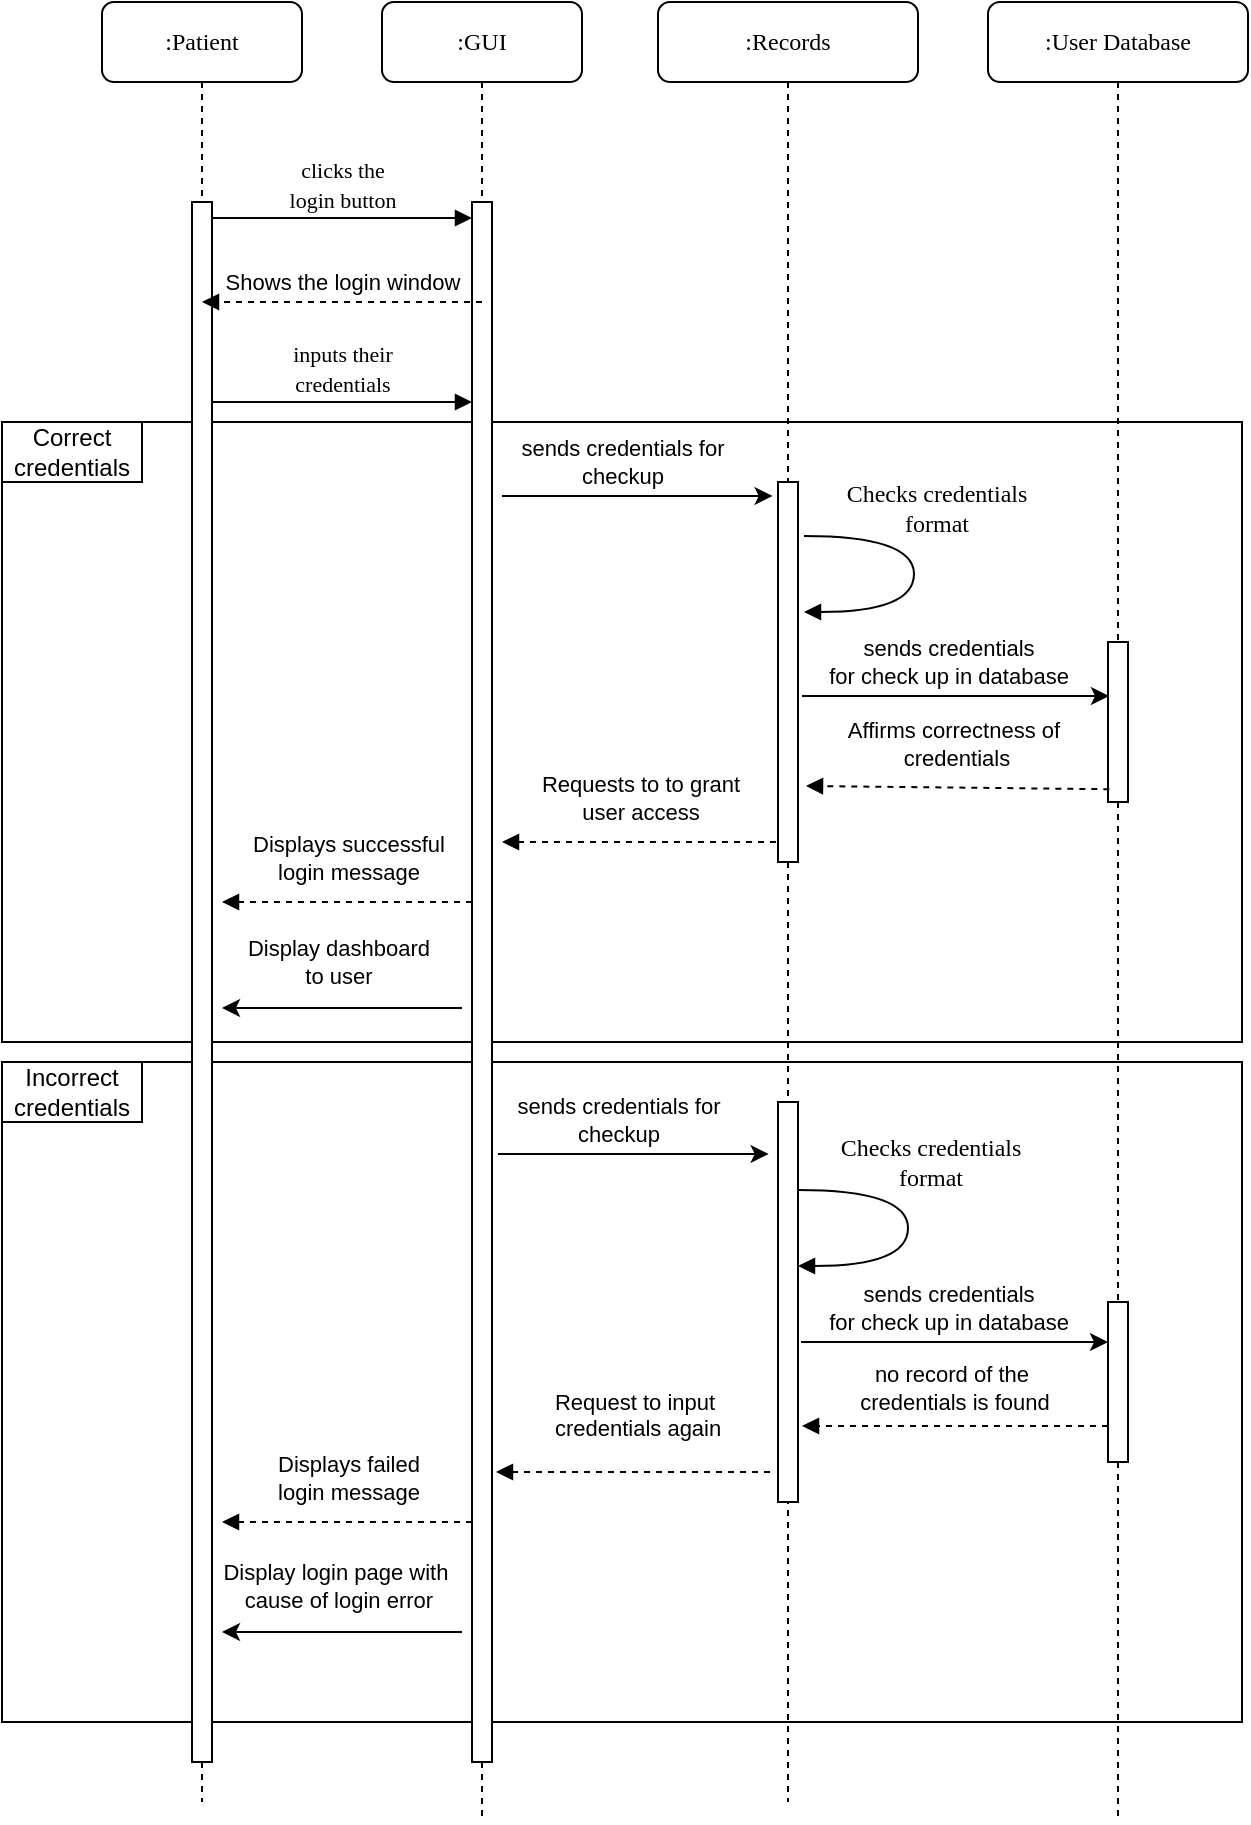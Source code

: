 <mxfile version="24.7.17">
  <diagram name="Page-1" id="13e1069c-82ec-6db2-03f1-153e76fe0fe0">
    <mxGraphModel dx="1186" dy="753" grid="1" gridSize="10" guides="1" tooltips="1" connect="1" arrows="1" fold="1" page="1" pageScale="1" pageWidth="1100" pageHeight="850" background="none" math="0" shadow="0">
      <root>
        <mxCell id="0" />
        <mxCell id="1" parent="0" />
        <mxCell id="_YgqkLYI4GzV4CjIsU5T-50" value="" style="rounded=0;whiteSpace=wrap;html=1;" parent="1" vertex="1">
          <mxGeometry x="50" y="610" width="620" height="330" as="geometry" />
        </mxCell>
        <mxCell id="_YgqkLYI4GzV4CjIsU5T-29" value="" style="rounded=0;whiteSpace=wrap;html=1;" parent="1" vertex="1">
          <mxGeometry x="50" y="290" width="620" height="310" as="geometry" />
        </mxCell>
        <mxCell id="7baba1c4bc27f4b0-2" value=":GUI" style="shape=umlLifeline;perimeter=lifelinePerimeter;whiteSpace=wrap;html=1;container=1;collapsible=0;recursiveResize=0;outlineConnect=0;rounded=1;shadow=0;comic=0;labelBackgroundColor=none;strokeWidth=1;fontFamily=Verdana;fontSize=12;align=center;" parent="1" vertex="1">
          <mxGeometry x="240" y="80" width="100" height="910" as="geometry" />
        </mxCell>
        <mxCell id="7baba1c4bc27f4b0-10" value="" style="html=1;points=[];perimeter=orthogonalPerimeter;rounded=0;shadow=0;comic=0;labelBackgroundColor=none;strokeWidth=1;fontFamily=Verdana;fontSize=12;align=center;" parent="7baba1c4bc27f4b0-2" vertex="1">
          <mxGeometry x="45" y="100" width="10" height="780" as="geometry" />
        </mxCell>
        <mxCell id="_YgqkLYI4GzV4CjIsU5T-8" value="&lt;font style=&quot;font-size: 11px;&quot;&gt;inputs their &lt;br&gt;credentials&lt;/font&gt;" style="html=1;verticalAlign=bottom;endArrow=block;entryX=0;entryY=0;labelBackgroundColor=none;fontFamily=Verdana;fontSize=12;edgeStyle=elbowEdgeStyle;elbow=vertical;" parent="7baba1c4bc27f4b0-2" edge="1">
          <mxGeometry relative="1" as="geometry">
            <mxPoint x="-85" y="200" as="sourcePoint" />
            <mxPoint x="45" y="200" as="targetPoint" />
          </mxGeometry>
        </mxCell>
        <mxCell id="_YgqkLYI4GzV4CjIsU5T-19" value="" style="html=1;verticalAlign=bottom;labelBackgroundColor=none;endArrow=block;endFill=1;dashed=1;rounded=0;exitX=0.067;exitY=0.92;exitDx=0;exitDy=0;exitPerimeter=0;" parent="7baba1c4bc27f4b0-2" edge="1">
          <mxGeometry width="160" relative="1" as="geometry">
            <mxPoint x="197" y="420" as="sourcePoint" />
            <mxPoint x="60" y="420" as="targetPoint" />
          </mxGeometry>
        </mxCell>
        <mxCell id="_YgqkLYI4GzV4CjIsU5T-20" value="Requests to to grant&lt;br&gt;user access" style="edgeLabel;html=1;align=center;verticalAlign=middle;resizable=0;points=[];" parent="_YgqkLYI4GzV4CjIsU5T-19" vertex="1" connectable="0">
          <mxGeometry x="0.101" y="-1" relative="1" as="geometry">
            <mxPoint x="7" y="-21" as="offset" />
          </mxGeometry>
        </mxCell>
        <mxCell id="_YgqkLYI4GzV4CjIsU5T-46" value="" style="html=1;verticalAlign=bottom;labelBackgroundColor=none;endArrow=block;endFill=1;dashed=1;rounded=0;exitX=0.067;exitY=0.92;exitDx=0;exitDy=0;exitPerimeter=0;" parent="7baba1c4bc27f4b0-2" edge="1">
          <mxGeometry width="160" relative="1" as="geometry">
            <mxPoint x="45" y="760" as="sourcePoint" />
            <mxPoint x="-80" y="760" as="targetPoint" />
          </mxGeometry>
        </mxCell>
        <mxCell id="_YgqkLYI4GzV4CjIsU5T-47" value="Displays failed&lt;br&gt;login message" style="edgeLabel;html=1;align=center;verticalAlign=middle;resizable=0;points=[];" parent="_YgqkLYI4GzV4CjIsU5T-46" vertex="1" connectable="0">
          <mxGeometry x="0.101" y="-1" relative="1" as="geometry">
            <mxPoint x="7" y="-21" as="offset" />
          </mxGeometry>
        </mxCell>
        <mxCell id="_YgqkLYI4GzV4CjIsU5T-48" value="" style="endArrow=classic;html=1;rounded=0;" parent="7baba1c4bc27f4b0-2" edge="1">
          <mxGeometry width="50" height="50" relative="1" as="geometry">
            <mxPoint x="40" y="815" as="sourcePoint" />
            <mxPoint x="-80" y="815" as="targetPoint" />
          </mxGeometry>
        </mxCell>
        <mxCell id="_YgqkLYI4GzV4CjIsU5T-49" value="Display login page with&amp;nbsp;&lt;br&gt;cause of login error" style="edgeLabel;html=1;align=center;verticalAlign=middle;resizable=0;points=[];" parent="_YgqkLYI4GzV4CjIsU5T-48" vertex="1" connectable="0">
          <mxGeometry x="0.034" y="5" relative="1" as="geometry">
            <mxPoint y="-28" as="offset" />
          </mxGeometry>
        </mxCell>
        <mxCell id="7baba1c4bc27f4b0-8" value=":Patient" style="shape=umlLifeline;perimeter=lifelinePerimeter;whiteSpace=wrap;html=1;container=1;collapsible=0;recursiveResize=0;outlineConnect=0;rounded=1;shadow=0;comic=0;labelBackgroundColor=none;strokeWidth=1;fontFamily=Verdana;fontSize=12;align=center;" parent="1" vertex="1">
          <mxGeometry x="100" y="80" width="100" height="900" as="geometry" />
        </mxCell>
        <mxCell id="7baba1c4bc27f4b0-9" value="" style="html=1;points=[];perimeter=orthogonalPerimeter;rounded=0;shadow=0;comic=0;labelBackgroundColor=none;strokeWidth=1;fontFamily=Verdana;fontSize=12;align=center;" parent="7baba1c4bc27f4b0-8" vertex="1">
          <mxGeometry x="45" y="100" width="10" height="780" as="geometry" />
        </mxCell>
        <mxCell id="_YgqkLYI4GzV4CjIsU5T-21" value="" style="html=1;verticalAlign=bottom;labelBackgroundColor=none;endArrow=block;endFill=1;dashed=1;rounded=0;exitX=0.067;exitY=0.92;exitDx=0;exitDy=0;exitPerimeter=0;" parent="7baba1c4bc27f4b0-8" edge="1">
          <mxGeometry width="160" relative="1" as="geometry">
            <mxPoint x="185" y="450" as="sourcePoint" />
            <mxPoint x="60" y="450" as="targetPoint" />
          </mxGeometry>
        </mxCell>
        <mxCell id="_YgqkLYI4GzV4CjIsU5T-22" value="Displays successful&lt;br&gt;login message" style="edgeLabel;html=1;align=center;verticalAlign=middle;resizable=0;points=[];" parent="_YgqkLYI4GzV4CjIsU5T-21" vertex="1" connectable="0">
          <mxGeometry x="0.101" y="-1" relative="1" as="geometry">
            <mxPoint x="7" y="-21" as="offset" />
          </mxGeometry>
        </mxCell>
        <mxCell id="7baba1c4bc27f4b0-11" value="&lt;font style=&quot;font-size: 11px;&quot;&gt;clicks the&lt;br&gt;login button&lt;/font&gt;" style="html=1;verticalAlign=bottom;endArrow=block;entryX=0;entryY=0;labelBackgroundColor=none;fontFamily=Verdana;fontSize=12;edgeStyle=elbowEdgeStyle;elbow=vertical;" parent="1" edge="1">
          <mxGeometry relative="1" as="geometry">
            <mxPoint x="155" y="188" as="sourcePoint" />
            <mxPoint x="285" y="188.0" as="targetPoint" />
          </mxGeometry>
        </mxCell>
        <mxCell id="_YgqkLYI4GzV4CjIsU5T-3" value=":User Database" style="shape=umlLifeline;perimeter=lifelinePerimeter;whiteSpace=wrap;html=1;container=1;collapsible=0;recursiveResize=0;outlineConnect=0;rounded=1;shadow=0;comic=0;labelBackgroundColor=none;strokeWidth=1;fontFamily=Verdana;fontSize=12;align=center;" parent="1" vertex="1">
          <mxGeometry x="543" y="80" width="130" height="910" as="geometry" />
        </mxCell>
        <mxCell id="_YgqkLYI4GzV4CjIsU5T-10" value="" style="html=1;points=[];perimeter=orthogonalPerimeter;rounded=0;shadow=0;comic=0;labelBackgroundColor=none;strokeWidth=1;fontFamily=Verdana;fontSize=12;align=center;" parent="_YgqkLYI4GzV4CjIsU5T-3" vertex="1">
          <mxGeometry x="60" y="320" width="10" height="80" as="geometry" />
        </mxCell>
        <mxCell id="_YgqkLYI4GzV4CjIsU5T-39" value="" style="endArrow=classic;html=1;rounded=0;" parent="_YgqkLYI4GzV4CjIsU5T-3" edge="1">
          <mxGeometry width="50" height="50" relative="1" as="geometry">
            <mxPoint x="-93.5" y="670" as="sourcePoint" />
            <mxPoint x="60" y="670.01" as="targetPoint" />
          </mxGeometry>
        </mxCell>
        <mxCell id="_YgqkLYI4GzV4CjIsU5T-40" value="sends credentials&lt;br&gt;for check up in database" style="edgeLabel;html=1;align=center;verticalAlign=middle;resizable=0;points=[];" parent="_YgqkLYI4GzV4CjIsU5T-39" vertex="1" connectable="0">
          <mxGeometry x="0.004" y="-2" relative="1" as="geometry">
            <mxPoint x="-4" y="-19" as="offset" />
          </mxGeometry>
        </mxCell>
        <mxCell id="_YgqkLYI4GzV4CjIsU5T-41" value="" style="html=1;points=[];perimeter=orthogonalPerimeter;rounded=0;shadow=0;comic=0;labelBackgroundColor=none;strokeWidth=1;fontFamily=Verdana;fontSize=12;align=center;" parent="_YgqkLYI4GzV4CjIsU5T-3" vertex="1">
          <mxGeometry x="60" y="650" width="10" height="80" as="geometry" />
        </mxCell>
        <mxCell id="_YgqkLYI4GzV4CjIsU5T-42" value="" style="html=1;verticalAlign=bottom;labelBackgroundColor=none;endArrow=block;endFill=1;dashed=1;rounded=0;exitX=0.067;exitY=0.92;exitDx=0;exitDy=0;exitPerimeter=0;" parent="_YgqkLYI4GzV4CjIsU5T-3" edge="1">
          <mxGeometry width="160" relative="1" as="geometry">
            <mxPoint x="60" y="712" as="sourcePoint" />
            <mxPoint x="-93" y="712" as="targetPoint" />
          </mxGeometry>
        </mxCell>
        <mxCell id="_YgqkLYI4GzV4CjIsU5T-43" value="no record of the&amp;nbsp;&lt;br&gt;credentials is found" style="edgeLabel;html=1;align=center;verticalAlign=middle;resizable=0;points=[];" parent="_YgqkLYI4GzV4CjIsU5T-42" vertex="1" connectable="0">
          <mxGeometry x="0.101" y="-1" relative="1" as="geometry">
            <mxPoint x="7" y="-18" as="offset" />
          </mxGeometry>
        </mxCell>
        <mxCell id="_YgqkLYI4GzV4CjIsU5T-4" value="Checks credentials&lt;br&gt;format" style="html=1;verticalAlign=bottom;endArrow=block;labelBackgroundColor=none;fontFamily=Verdana;fontSize=12;elbow=vertical;edgeStyle=orthogonalEdgeStyle;curved=1;exitX=1.038;exitY=0.345;exitPerimeter=0;" parent="1" edge="1">
          <mxGeometry x="-0.216" y="11" relative="1" as="geometry">
            <mxPoint x="451" y="347" as="sourcePoint" />
            <mxPoint x="451" y="385" as="targetPoint" />
            <Array as="points">
              <mxPoint x="506" y="347" />
              <mxPoint x="506" y="385" />
            </Array>
            <mxPoint as="offset" />
          </mxGeometry>
        </mxCell>
        <mxCell id="_YgqkLYI4GzV4CjIsU5T-6" value="" style="html=1;verticalAlign=bottom;labelBackgroundColor=none;endArrow=block;endFill=1;dashed=1;rounded=0;" parent="1" target="7baba1c4bc27f4b0-8" edge="1">
          <mxGeometry width="160" relative="1" as="geometry">
            <mxPoint x="290" y="230" as="sourcePoint" />
            <mxPoint x="470" y="230" as="targetPoint" />
          </mxGeometry>
        </mxCell>
        <mxCell id="_YgqkLYI4GzV4CjIsU5T-7" value="Shows the login window" style="edgeLabel;html=1;align=center;verticalAlign=middle;resizable=0;points=[];" parent="_YgqkLYI4GzV4CjIsU5T-6" vertex="1" connectable="0">
          <mxGeometry x="0.101" y="-1" relative="1" as="geometry">
            <mxPoint x="7" y="-9" as="offset" />
          </mxGeometry>
        </mxCell>
        <mxCell id="_YgqkLYI4GzV4CjIsU5T-11" value="" style="endArrow=classic;html=1;rounded=0;entryX=-0.267;entryY=0.042;entryDx=0;entryDy=0;entryPerimeter=0;" parent="1" edge="1">
          <mxGeometry width="50" height="50" relative="1" as="geometry">
            <mxPoint x="300" y="327" as="sourcePoint" />
            <mxPoint x="435.33" y="326.98" as="targetPoint" />
          </mxGeometry>
        </mxCell>
        <mxCell id="_YgqkLYI4GzV4CjIsU5T-12" value="sends credentials for&lt;br&gt;checkup" style="edgeLabel;html=1;align=center;verticalAlign=middle;resizable=0;points=[];" parent="_YgqkLYI4GzV4CjIsU5T-11" vertex="1" connectable="0">
          <mxGeometry x="0.095" y="1" relative="1" as="geometry">
            <mxPoint x="-14" y="-16" as="offset" />
          </mxGeometry>
        </mxCell>
        <mxCell id="_YgqkLYI4GzV4CjIsU5T-13" value=":Records" style="shape=umlLifeline;perimeter=lifelinePerimeter;whiteSpace=wrap;html=1;container=1;collapsible=0;recursiveResize=0;outlineConnect=0;rounded=1;shadow=0;comic=0;labelBackgroundColor=none;strokeWidth=1;fontFamily=Verdana;fontSize=12;align=center;" parent="1" vertex="1">
          <mxGeometry x="378" y="80" width="130" height="900" as="geometry" />
        </mxCell>
        <mxCell id="_YgqkLYI4GzV4CjIsU5T-14" value="" style="html=1;points=[];perimeter=orthogonalPerimeter;rounded=0;shadow=0;comic=0;labelBackgroundColor=none;strokeWidth=1;fontFamily=Verdana;fontSize=12;align=center;" parent="_YgqkLYI4GzV4CjIsU5T-13" vertex="1">
          <mxGeometry x="60" y="240" width="10" height="190" as="geometry" />
        </mxCell>
        <mxCell id="_YgqkLYI4GzV4CjIsU5T-17" value="" style="html=1;verticalAlign=bottom;labelBackgroundColor=none;endArrow=block;endFill=1;dashed=1;rounded=0;exitX=0.067;exitY=0.92;exitDx=0;exitDy=0;exitPerimeter=0;" parent="_YgqkLYI4GzV4CjIsU5T-13" source="_YgqkLYI4GzV4CjIsU5T-10" edge="1">
          <mxGeometry width="160" relative="1" as="geometry">
            <mxPoint x="214" y="390" as="sourcePoint" />
            <mxPoint x="74" y="392" as="targetPoint" />
          </mxGeometry>
        </mxCell>
        <mxCell id="_YgqkLYI4GzV4CjIsU5T-18" value="Affirms correctness of&amp;nbsp;&lt;br&gt;credentials" style="edgeLabel;html=1;align=center;verticalAlign=middle;resizable=0;points=[];" parent="_YgqkLYI4GzV4CjIsU5T-17" vertex="1" connectable="0">
          <mxGeometry x="0.101" y="-1" relative="1" as="geometry">
            <mxPoint x="7" y="-21" as="offset" />
          </mxGeometry>
        </mxCell>
        <mxCell id="_YgqkLYI4GzV4CjIsU5T-32" value="" style="html=1;points=[];perimeter=orthogonalPerimeter;rounded=0;shadow=0;comic=0;labelBackgroundColor=none;strokeWidth=1;fontFamily=Verdana;fontSize=12;align=center;" parent="_YgqkLYI4GzV4CjIsU5T-13" vertex="1">
          <mxGeometry x="60" y="550" width="10" height="200" as="geometry" />
        </mxCell>
        <mxCell id="_YgqkLYI4GzV4CjIsU5T-36" value="" style="endArrow=classic;html=1;rounded=0;entryX=-0.267;entryY=0.042;entryDx=0;entryDy=0;entryPerimeter=0;" parent="_YgqkLYI4GzV4CjIsU5T-13" edge="1">
          <mxGeometry width="50" height="50" relative="1" as="geometry">
            <mxPoint x="-80" y="576.02" as="sourcePoint" />
            <mxPoint x="55.33" y="576" as="targetPoint" />
          </mxGeometry>
        </mxCell>
        <mxCell id="_YgqkLYI4GzV4CjIsU5T-37" value="sends credentials for&lt;br&gt;checkup" style="edgeLabel;html=1;align=center;verticalAlign=middle;resizable=0;points=[];" parent="_YgqkLYI4GzV4CjIsU5T-36" vertex="1" connectable="0">
          <mxGeometry x="0.095" y="1" relative="1" as="geometry">
            <mxPoint x="-14" y="-16" as="offset" />
          </mxGeometry>
        </mxCell>
        <mxCell id="_YgqkLYI4GzV4CjIsU5T-38" value="Checks credentials&lt;br&gt;format" style="html=1;verticalAlign=bottom;endArrow=block;labelBackgroundColor=none;fontFamily=Verdana;fontSize=12;elbow=vertical;edgeStyle=orthogonalEdgeStyle;curved=1;exitX=1.038;exitY=0.345;exitPerimeter=0;" parent="_YgqkLYI4GzV4CjIsU5T-13" edge="1">
          <mxGeometry x="-0.216" y="11" relative="1" as="geometry">
            <mxPoint x="70" y="594" as="sourcePoint" />
            <mxPoint x="70" y="632" as="targetPoint" />
            <Array as="points">
              <mxPoint x="125" y="594" />
              <mxPoint x="125" y="632" />
            </Array>
            <mxPoint as="offset" />
          </mxGeometry>
        </mxCell>
        <mxCell id="_YgqkLYI4GzV4CjIsU5T-30" value="Correct&lt;br&gt;credentials" style="rounded=0;whiteSpace=wrap;html=1;" parent="1" vertex="1">
          <mxGeometry x="50" y="290" width="70" height="30" as="geometry" />
        </mxCell>
        <mxCell id="_YgqkLYI4GzV4CjIsU5T-15" value="" style="endArrow=classic;html=1;rounded=0;" parent="1" edge="1">
          <mxGeometry width="50" height="50" relative="1" as="geometry">
            <mxPoint x="450" y="427" as="sourcePoint" />
            <mxPoint x="603.5" y="427.01" as="targetPoint" />
          </mxGeometry>
        </mxCell>
        <mxCell id="_YgqkLYI4GzV4CjIsU5T-16" value="sends credentials&lt;br&gt;for check up in database" style="edgeLabel;html=1;align=center;verticalAlign=middle;resizable=0;points=[];" parent="_YgqkLYI4GzV4CjIsU5T-15" vertex="1" connectable="0">
          <mxGeometry x="0.004" y="-2" relative="1" as="geometry">
            <mxPoint x="-4" y="-19" as="offset" />
          </mxGeometry>
        </mxCell>
        <mxCell id="_YgqkLYI4GzV4CjIsU5T-23" value="" style="endArrow=classic;html=1;rounded=0;" parent="1" edge="1">
          <mxGeometry width="50" height="50" relative="1" as="geometry">
            <mxPoint x="280" y="583" as="sourcePoint" />
            <mxPoint x="160" y="583" as="targetPoint" />
          </mxGeometry>
        </mxCell>
        <mxCell id="_YgqkLYI4GzV4CjIsU5T-24" value="Display dashboard &lt;br&gt;to user" style="edgeLabel;html=1;align=center;verticalAlign=middle;resizable=0;points=[];" parent="_YgqkLYI4GzV4CjIsU5T-23" vertex="1" connectable="0">
          <mxGeometry x="0.034" y="5" relative="1" as="geometry">
            <mxPoint y="-28" as="offset" />
          </mxGeometry>
        </mxCell>
        <mxCell id="_YgqkLYI4GzV4CjIsU5T-44" value="" style="html=1;verticalAlign=bottom;labelBackgroundColor=none;endArrow=block;endFill=1;dashed=1;rounded=0;exitX=0.067;exitY=0.92;exitDx=0;exitDy=0;exitPerimeter=0;" parent="1" edge="1">
          <mxGeometry width="160" relative="1" as="geometry">
            <mxPoint x="434" y="815" as="sourcePoint" />
            <mxPoint x="297" y="815" as="targetPoint" />
          </mxGeometry>
        </mxCell>
        <mxCell id="_YgqkLYI4GzV4CjIsU5T-45" value="Request to input&lt;br&gt;&amp;nbsp;credentials again&lt;br&gt;&lt;div&gt;&lt;br&gt;&lt;/div&gt;" style="edgeLabel;html=1;align=center;verticalAlign=middle;resizable=0;points=[];" parent="_YgqkLYI4GzV4CjIsU5T-44" vertex="1" connectable="0">
          <mxGeometry x="0.101" y="-1" relative="1" as="geometry">
            <mxPoint x="7" y="-21" as="offset" />
          </mxGeometry>
        </mxCell>
        <mxCell id="_YgqkLYI4GzV4CjIsU5T-51" value="Incorrect&lt;br&gt;credentials" style="rounded=0;whiteSpace=wrap;html=1;" parent="1" vertex="1">
          <mxGeometry x="50" y="610" width="70" height="30" as="geometry" />
        </mxCell>
      </root>
    </mxGraphModel>
  </diagram>
</mxfile>
